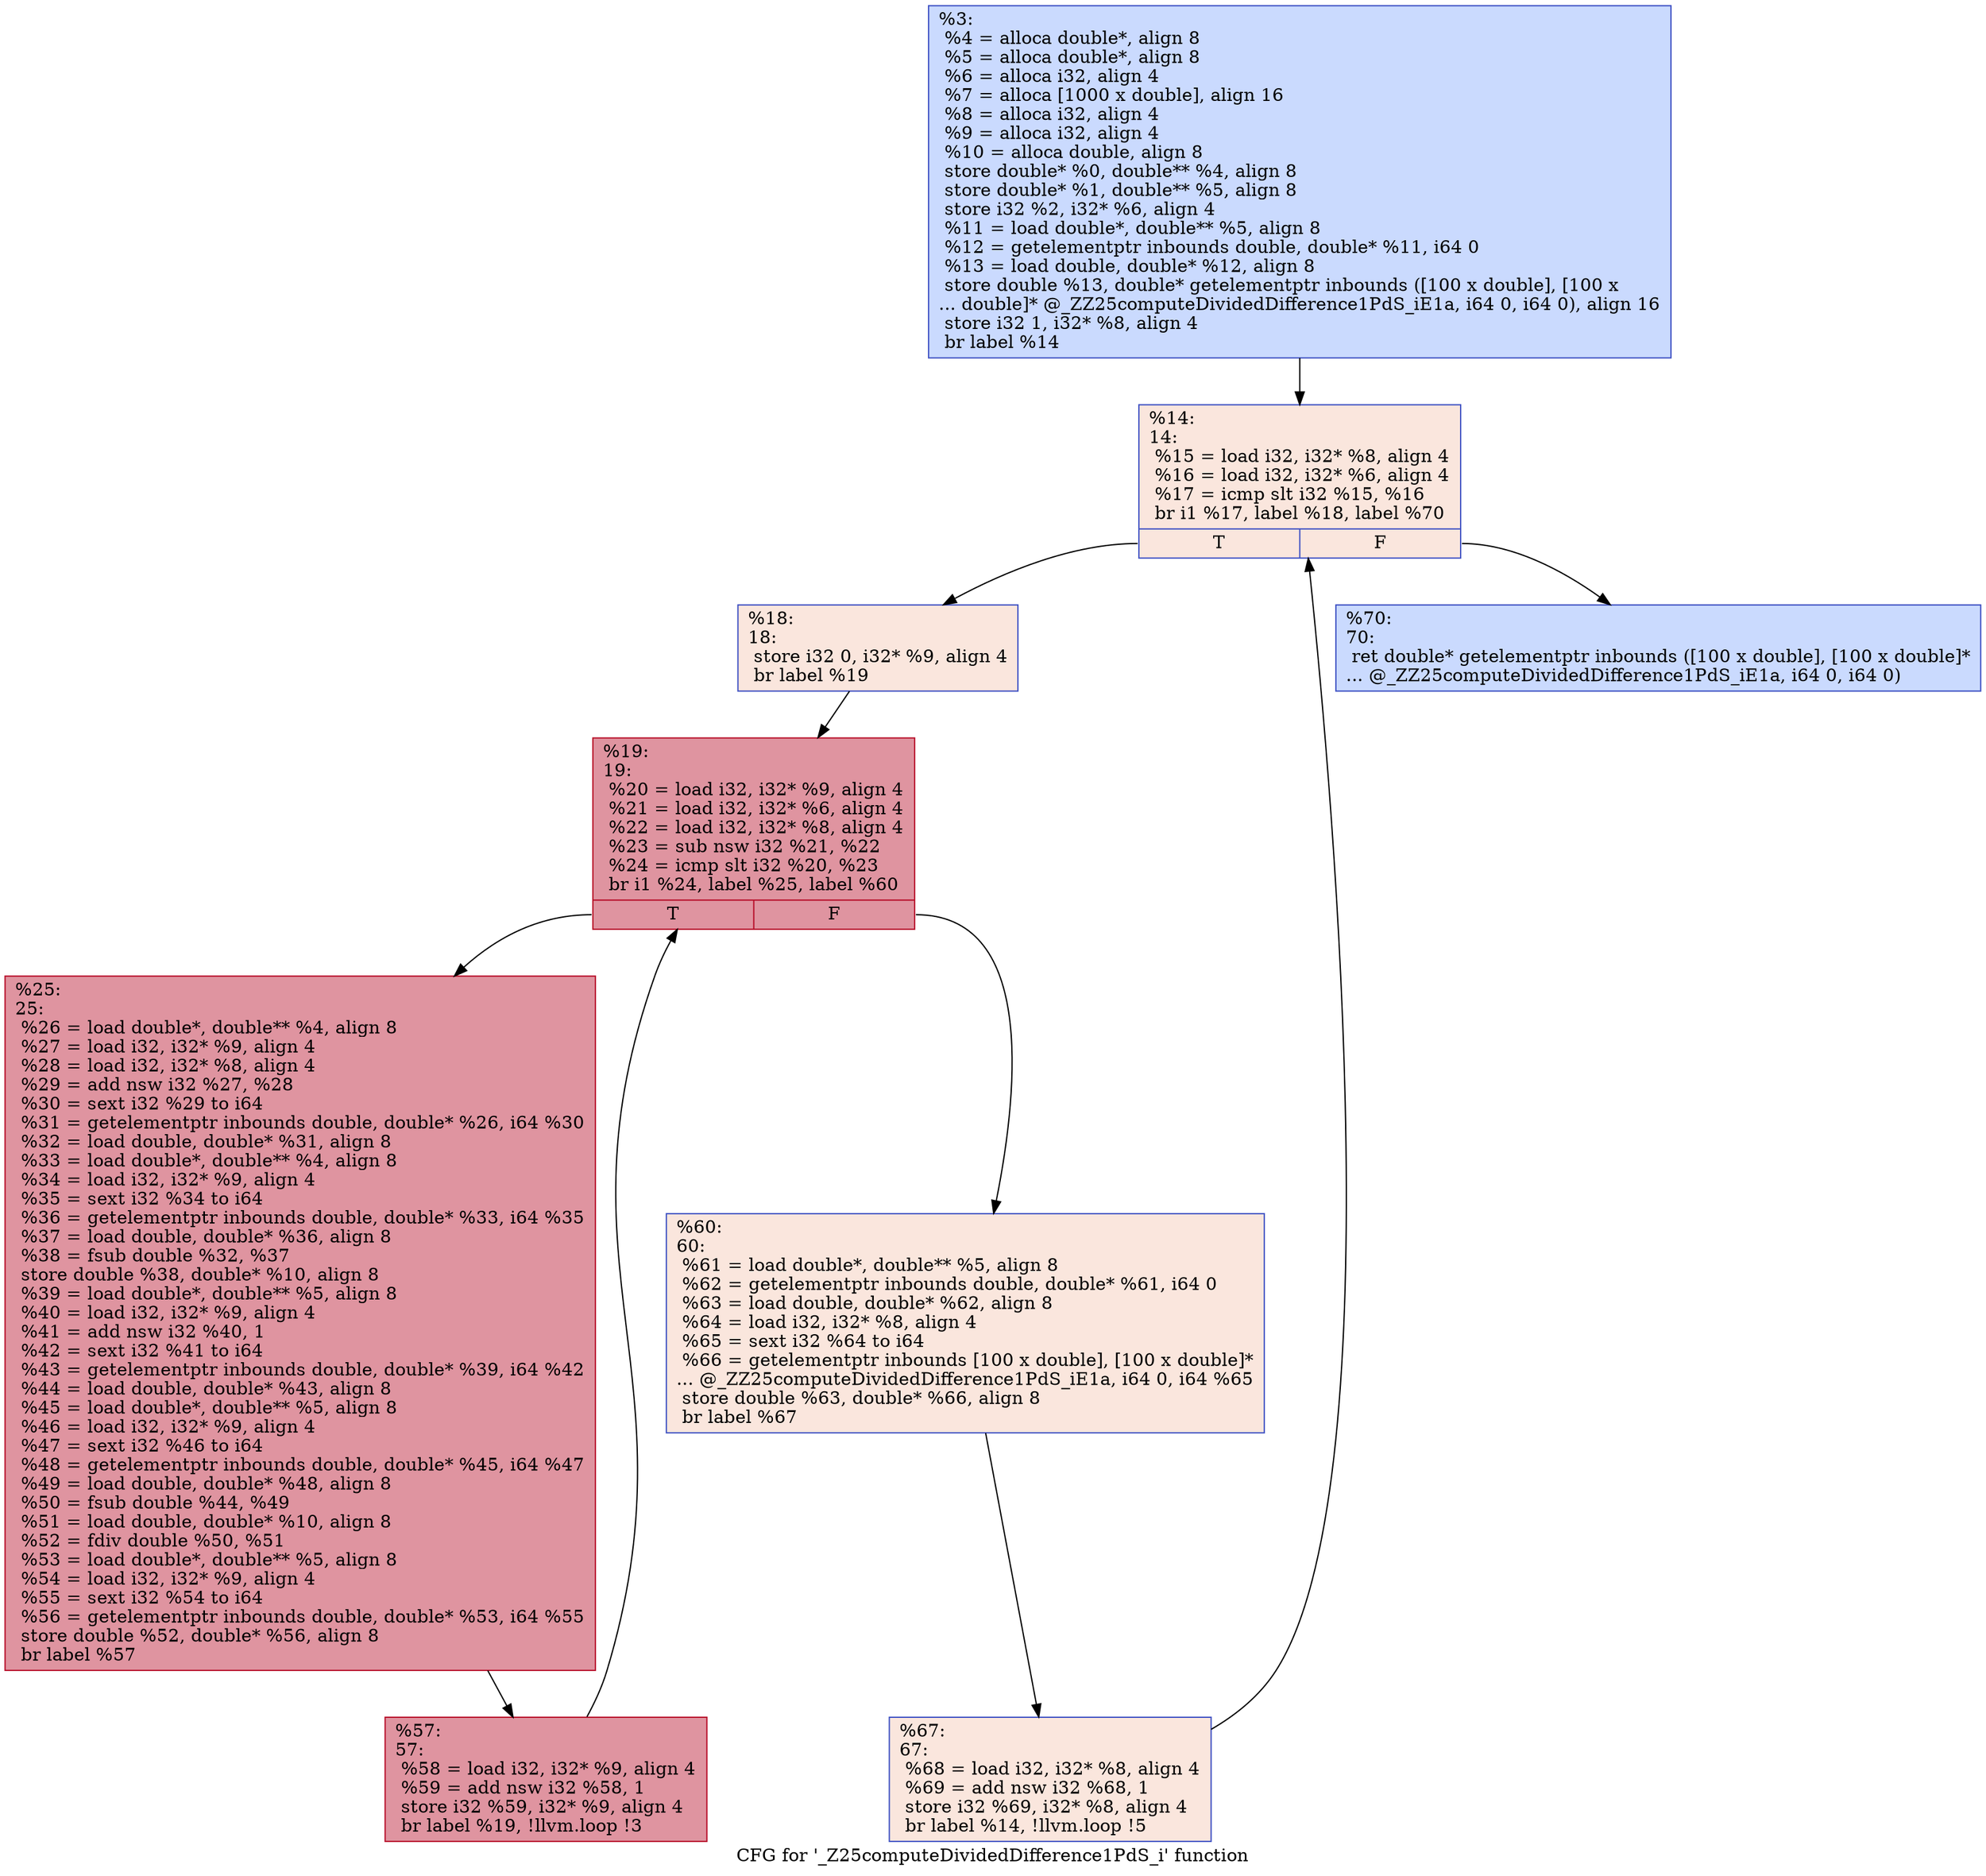 digraph "CFG for '_Z25computeDividedDifference1PdS_i' function" {
	label="CFG for '_Z25computeDividedDifference1PdS_i' function";

	Node0x1a5d6ce1fc0 [shape=record,color="#3d50c3ff", style=filled, fillcolor="#88abfd70",label="{%3:\l  %4 = alloca double*, align 8\l  %5 = alloca double*, align 8\l  %6 = alloca i32, align 4\l  %7 = alloca [1000 x double], align 16\l  %8 = alloca i32, align 4\l  %9 = alloca i32, align 4\l  %10 = alloca double, align 8\l  store double* %0, double** %4, align 8\l  store double* %1, double** %5, align 8\l  store i32 %2, i32* %6, align 4\l  %11 = load double*, double** %5, align 8\l  %12 = getelementptr inbounds double, double* %11, i64 0\l  %13 = load double, double* %12, align 8\l  store double %13, double* getelementptr inbounds ([100 x double], [100 x\l... double]* @_ZZ25computeDividedDifference1PdS_iE1a, i64 0, i64 0), align 16\l  store i32 1, i32* %8, align 4\l  br label %14\l}"];
	Node0x1a5d6ce1fc0 -> Node0x1a5d6ce1a70;
	Node0x1a5d6ce1a70 [shape=record,color="#3d50c3ff", style=filled, fillcolor="#f3c7b170",label="{%14:\l14:                                               \l  %15 = load i32, i32* %8, align 4\l  %16 = load i32, i32* %6, align 4\l  %17 = icmp slt i32 %15, %16\l  br i1 %17, label %18, label %70\l|{<s0>T|<s1>F}}"];
	Node0x1a5d6ce1a70:s0 -> Node0x1a5d6ce09e0;
	Node0x1a5d6ce1a70:s1 -> Node0x1a5d6ce10c0;
	Node0x1a5d6ce09e0 [shape=record,color="#3d50c3ff", style=filled, fillcolor="#f3c7b170",label="{%18:\l18:                                               \l  store i32 0, i32* %9, align 4\l  br label %19\l}"];
	Node0x1a5d6ce09e0 -> Node0x1a5d6ce1340;
	Node0x1a5d6ce1340 [shape=record,color="#b70d28ff", style=filled, fillcolor="#b70d2870",label="{%19:\l19:                                               \l  %20 = load i32, i32* %9, align 4\l  %21 = load i32, i32* %6, align 4\l  %22 = load i32, i32* %8, align 4\l  %23 = sub nsw i32 %21, %22\l  %24 = icmp slt i32 %20, %23\l  br i1 %24, label %25, label %60\l|{<s0>T|<s1>F}}"];
	Node0x1a5d6ce1340:s0 -> Node0x1a5d6ce11b0;
	Node0x1a5d6ce1340:s1 -> Node0x1a5d6ce1610;
	Node0x1a5d6ce11b0 [shape=record,color="#b70d28ff", style=filled, fillcolor="#b70d2870",label="{%25:\l25:                                               \l  %26 = load double*, double** %4, align 8\l  %27 = load i32, i32* %9, align 4\l  %28 = load i32, i32* %8, align 4\l  %29 = add nsw i32 %27, %28\l  %30 = sext i32 %29 to i64\l  %31 = getelementptr inbounds double, double* %26, i64 %30\l  %32 = load double, double* %31, align 8\l  %33 = load double*, double** %4, align 8\l  %34 = load i32, i32* %9, align 4\l  %35 = sext i32 %34 to i64\l  %36 = getelementptr inbounds double, double* %33, i64 %35\l  %37 = load double, double* %36, align 8\l  %38 = fsub double %32, %37\l  store double %38, double* %10, align 8\l  %39 = load double*, double** %5, align 8\l  %40 = load i32, i32* %9, align 4\l  %41 = add nsw i32 %40, 1\l  %42 = sext i32 %41 to i64\l  %43 = getelementptr inbounds double, double* %39, i64 %42\l  %44 = load double, double* %43, align 8\l  %45 = load double*, double** %5, align 8\l  %46 = load i32, i32* %9, align 4\l  %47 = sext i32 %46 to i64\l  %48 = getelementptr inbounds double, double* %45, i64 %47\l  %49 = load double, double* %48, align 8\l  %50 = fsub double %44, %49\l  %51 = load double, double* %10, align 8\l  %52 = fdiv double %50, %51\l  %53 = load double*, double** %5, align 8\l  %54 = load i32, i32* %9, align 4\l  %55 = sext i32 %54 to i64\l  %56 = getelementptr inbounds double, double* %53, i64 %55\l  store double %52, double* %56, align 8\l  br label %57\l}"];
	Node0x1a5d6ce11b0 -> Node0x1a5d6ce1250;
	Node0x1a5d6ce1250 [shape=record,color="#b70d28ff", style=filled, fillcolor="#b70d2870",label="{%57:\l57:                                               \l  %58 = load i32, i32* %9, align 4\l  %59 = add nsw i32 %58, 1\l  store i32 %59, i32* %9, align 4\l  br label %19, !llvm.loop !3\l}"];
	Node0x1a5d6ce1250 -> Node0x1a5d6ce1340;
	Node0x1a5d6ce1610 [shape=record,color="#3d50c3ff", style=filled, fillcolor="#f3c7b170",label="{%60:\l60:                                               \l  %61 = load double*, double** %5, align 8\l  %62 = getelementptr inbounds double, double* %61, i64 0\l  %63 = load double, double* %62, align 8\l  %64 = load i32, i32* %8, align 4\l  %65 = sext i32 %64 to i64\l  %66 = getelementptr inbounds [100 x double], [100 x double]*\l... @_ZZ25computeDividedDifference1PdS_iE1a, i64 0, i64 %65\l  store double %63, double* %66, align 8\l  br label %67\l}"];
	Node0x1a5d6ce1610 -> Node0x1a5d6ce0ee0;
	Node0x1a5d6ce0ee0 [shape=record,color="#3d50c3ff", style=filled, fillcolor="#f3c7b170",label="{%67:\l67:                                               \l  %68 = load i32, i32* %8, align 4\l  %69 = add nsw i32 %68, 1\l  store i32 %69, i32* %8, align 4\l  br label %14, !llvm.loop !5\l}"];
	Node0x1a5d6ce0ee0 -> Node0x1a5d6ce1a70;
	Node0x1a5d6ce10c0 [shape=record,color="#3d50c3ff", style=filled, fillcolor="#88abfd70",label="{%70:\l70:                                               \l  ret double* getelementptr inbounds ([100 x double], [100 x double]*\l... @_ZZ25computeDividedDifference1PdS_iE1a, i64 0, i64 0)\l}"];
}
